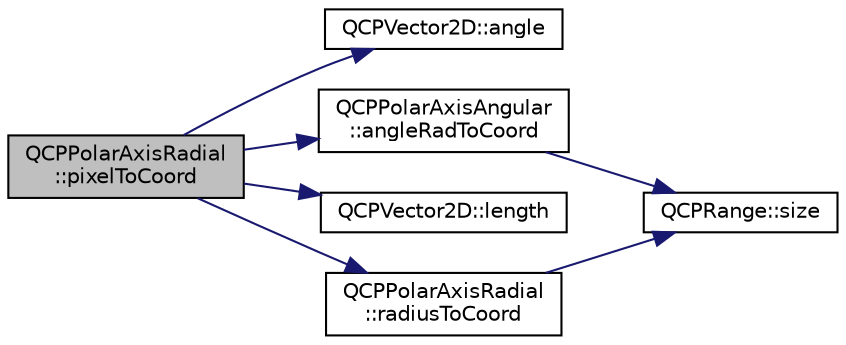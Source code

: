 digraph "QCPPolarAxisRadial::pixelToCoord"
{
 // LATEX_PDF_SIZE
  edge [fontname="Helvetica",fontsize="10",labelfontname="Helvetica",labelfontsize="10"];
  node [fontname="Helvetica",fontsize="10",shape=record];
  rankdir="LR";
  Node1 [label="QCPPolarAxisRadial\l::pixelToCoord",height=0.2,width=0.4,color="black", fillcolor="grey75", style="filled", fontcolor="black",tooltip=" "];
  Node1 -> Node2 [color="midnightblue",fontsize="10",style="solid",fontname="Helvetica"];
  Node2 [label="QCPVector2D::angle",height=0.2,width=0.4,color="black", fillcolor="white", style="filled",URL="$classQCPVector2D.html#a2d3ff018ba2aca0ac0d15db35d45a4de",tooltip=" "];
  Node1 -> Node3 [color="midnightblue",fontsize="10",style="solid",fontname="Helvetica"];
  Node3 [label="QCPPolarAxisAngular\l::angleRadToCoord",height=0.2,width=0.4,color="black", fillcolor="white", style="filled",URL="$classQCPPolarAxisAngular.html#adb335933e6d4428f75d39cea1c75b6fe",tooltip=" "];
  Node3 -> Node4 [color="midnightblue",fontsize="10",style="solid",fontname="Helvetica"];
  Node4 [label="QCPRange::size",height=0.2,width=0.4,color="black", fillcolor="white", style="filled",URL="$classQCPRange.html#a62326e7cc4316b96df6a60813230e63f",tooltip=" "];
  Node1 -> Node5 [color="midnightblue",fontsize="10",style="solid",fontname="Helvetica"];
  Node5 [label="QCPVector2D::length",height=0.2,width=0.4,color="black", fillcolor="white", style="filled",URL="$classQCPVector2D.html#a10adb5ab031fe94f0b64a3c5aefb552e",tooltip=" "];
  Node1 -> Node6 [color="midnightblue",fontsize="10",style="solid",fontname="Helvetica"];
  Node6 [label="QCPPolarAxisRadial\l::radiusToCoord",height=0.2,width=0.4,color="black", fillcolor="white", style="filled",URL="$classQCPPolarAxisRadial.html#a63f7e3aa1aaad57a1f9bee56fb8209a1",tooltip=" "];
  Node6 -> Node4 [color="midnightblue",fontsize="10",style="solid",fontname="Helvetica"];
}
